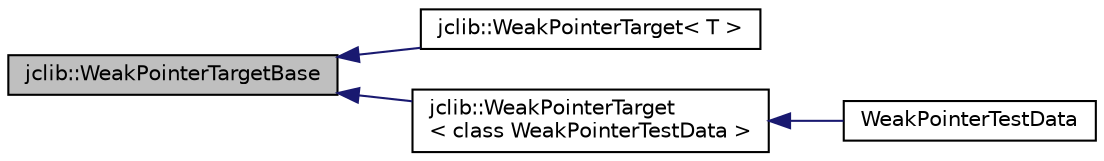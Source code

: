 digraph "jclib::WeakPointerTargetBase"
{
  edge [fontname="Helvetica",fontsize="10",labelfontname="Helvetica",labelfontsize="10"];
  node [fontname="Helvetica",fontsize="10",shape=record];
  rankdir="LR";
  Node0 [label="jclib::WeakPointerTargetBase",height=0.2,width=0.4,color="black", fillcolor="grey75", style="filled", fontcolor="black"];
  Node0 -> Node1 [dir="back",color="midnightblue",fontsize="10",style="solid",fontname="Helvetica"];
  Node1 [label="jclib::WeakPointerTarget\< T \>",height=0.2,width=0.4,color="black", fillcolor="white", style="filled",URL="$classjclib_1_1WeakPointerTarget.html"];
  Node0 -> Node2 [dir="back",color="midnightblue",fontsize="10",style="solid",fontname="Helvetica"];
  Node2 [label="jclib::WeakPointerTarget\l\< class WeakPointerTestData \>",height=0.2,width=0.4,color="black", fillcolor="white", style="filled",URL="$classjclib_1_1WeakPointerTarget.html"];
  Node2 -> Node3 [dir="back",color="midnightblue",fontsize="10",style="solid",fontname="Helvetica"];
  Node3 [label="WeakPointerTestData",height=0.2,width=0.4,color="black", fillcolor="white", style="filled",URL="$classWeakPointerTestData.html"];
}
